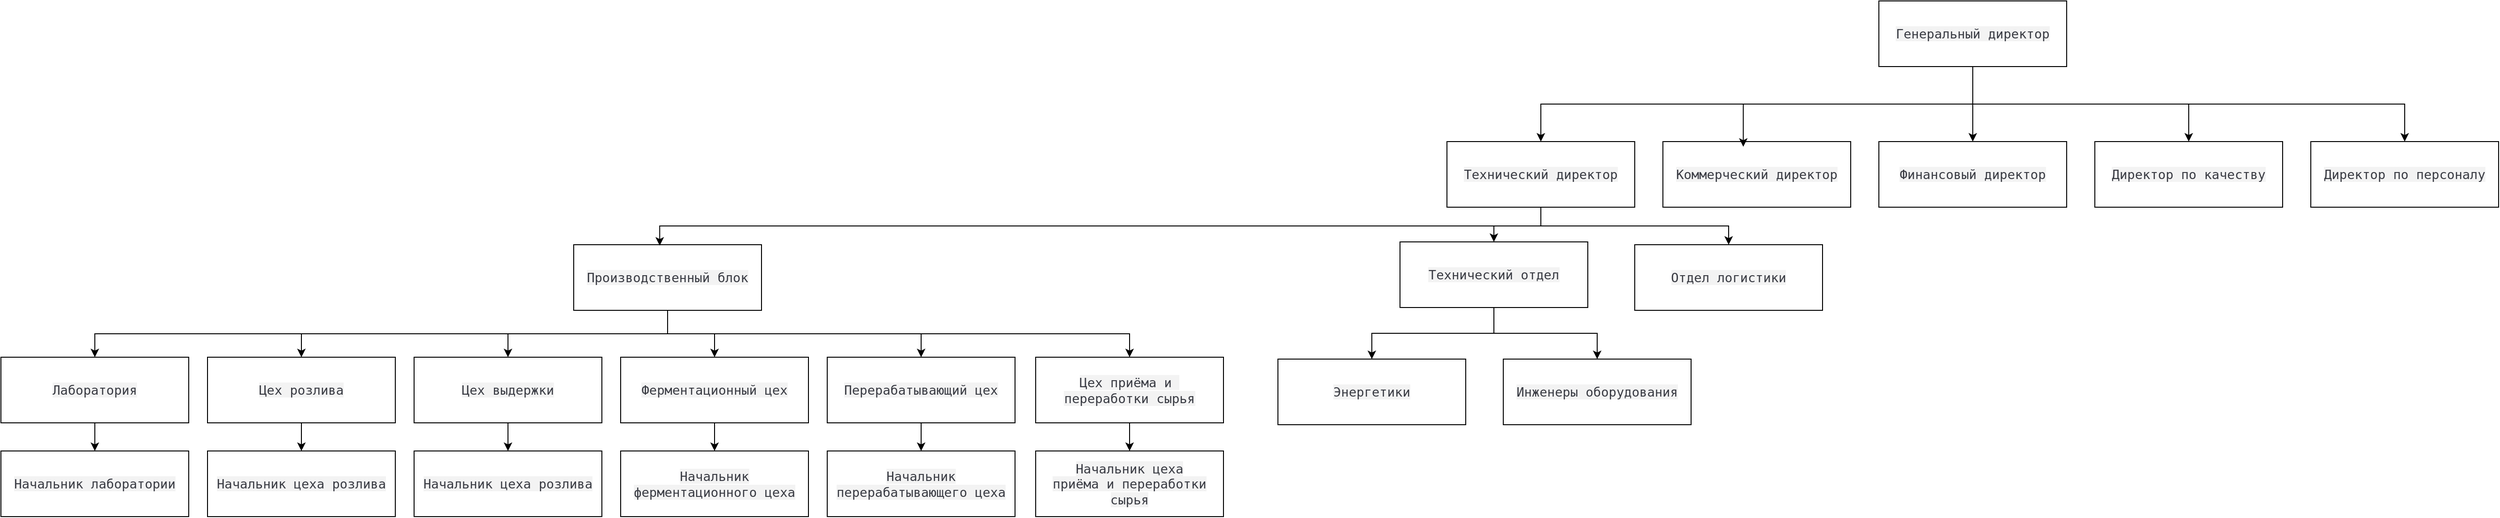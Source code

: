 <mxfile version="26.0.16">
  <diagram id="C5RBs43oDa-KdzZeNtuy" name="Page-1">
    <mxGraphModel dx="4416" dy="1330" grid="1" gridSize="10" guides="1" tooltips="1" connect="1" arrows="1" fold="1" page="1" pageScale="1" pageWidth="827" pageHeight="1169" math="0" shadow="0">
      <root>
        <mxCell id="WIyWlLk6GJQsqaUBKTNV-0" />
        <mxCell id="WIyWlLk6GJQsqaUBKTNV-1" parent="WIyWlLk6GJQsqaUBKTNV-0" />
        <mxCell id="ArthtXB-nmdLfyEw8IKO-8" style="edgeStyle=orthogonalEdgeStyle;rounded=0;orthogonalLoop=1;jettySize=auto;html=1;exitX=0.5;exitY=1;exitDx=0;exitDy=0;entryX=0.5;entryY=0;entryDx=0;entryDy=0;" parent="WIyWlLk6GJQsqaUBKTNV-1" source="ArthtXB-nmdLfyEw8IKO-1" target="ArthtXB-nmdLfyEw8IKO-4" edge="1">
          <mxGeometry relative="1" as="geometry" />
        </mxCell>
        <mxCell id="ArthtXB-nmdLfyEw8IKO-10" style="edgeStyle=orthogonalEdgeStyle;rounded=0;orthogonalLoop=1;jettySize=auto;html=1;exitX=0.5;exitY=1;exitDx=0;exitDy=0;entryX=0.5;entryY=0;entryDx=0;entryDy=0;" parent="WIyWlLk6GJQsqaUBKTNV-1" source="ArthtXB-nmdLfyEw8IKO-1" target="ArthtXB-nmdLfyEw8IKO-2" edge="1">
          <mxGeometry relative="1" as="geometry" />
        </mxCell>
        <mxCell id="ArthtXB-nmdLfyEw8IKO-11" style="edgeStyle=orthogonalEdgeStyle;rounded=0;orthogonalLoop=1;jettySize=auto;html=1;exitX=0.5;exitY=1;exitDx=0;exitDy=0;entryX=0.5;entryY=0;entryDx=0;entryDy=0;" parent="WIyWlLk6GJQsqaUBKTNV-1" source="ArthtXB-nmdLfyEw8IKO-1" target="ArthtXB-nmdLfyEw8IKO-6" edge="1">
          <mxGeometry relative="1" as="geometry" />
        </mxCell>
        <mxCell id="ArthtXB-nmdLfyEw8IKO-12" style="edgeStyle=orthogonalEdgeStyle;rounded=0;orthogonalLoop=1;jettySize=auto;html=1;exitX=0.5;exitY=1;exitDx=0;exitDy=0;entryX=0.5;entryY=0;entryDx=0;entryDy=0;" parent="WIyWlLk6GJQsqaUBKTNV-1" source="ArthtXB-nmdLfyEw8IKO-1" target="ArthtXB-nmdLfyEw8IKO-3" edge="1">
          <mxGeometry relative="1" as="geometry" />
        </mxCell>
        <mxCell id="ArthtXB-nmdLfyEw8IKO-1" value="&lt;span style=&quot;color: rgb(56, 58, 66); font-family: monospace; font-size: 13.6px; text-align: left; white-space: pre; background-color: rgb(243, 243, 243);&quot;&gt;Генеральный директор&lt;/span&gt;" style="rounded=0;whiteSpace=wrap;html=1;" parent="WIyWlLk6GJQsqaUBKTNV-1" vertex="1">
          <mxGeometry x="280" y="10" width="200" height="70" as="geometry" />
        </mxCell>
        <mxCell id="ArthtXB-nmdLfyEw8IKO-2" value="&lt;span style=&quot;color: rgb(56, 58, 66); font-family: monospace; font-size: 13.6px; text-align: left; white-space: pre; background-color: rgb(243, 243, 243);&quot;&gt;Финансовый директор&lt;/span&gt;" style="rounded=0;whiteSpace=wrap;html=1;" parent="WIyWlLk6GJQsqaUBKTNV-1" vertex="1">
          <mxGeometry x="280" y="160" width="200" height="70" as="geometry" />
        </mxCell>
        <mxCell id="ArthtXB-nmdLfyEw8IKO-3" value="&lt;span style=&quot;color: rgb(56, 58, 66); font-family: monospace; font-size: 13.6px; text-align: left; white-space: pre; background-color: rgb(243, 243, 243);&quot;&gt;Директор по персоналу&lt;/span&gt;" style="rounded=0;whiteSpace=wrap;html=1;" parent="WIyWlLk6GJQsqaUBKTNV-1" vertex="1">
          <mxGeometry x="740" y="160" width="200" height="70" as="geometry" />
        </mxCell>
        <mxCell id="ArthtXB-nmdLfyEw8IKO-17" style="edgeStyle=orthogonalEdgeStyle;rounded=0;orthogonalLoop=1;jettySize=auto;html=1;exitX=0.5;exitY=1;exitDx=0;exitDy=0;entryX=0.5;entryY=0;entryDx=0;entryDy=0;" parent="WIyWlLk6GJQsqaUBKTNV-1" source="ArthtXB-nmdLfyEw8IKO-4" target="ArthtXB-nmdLfyEw8IKO-14" edge="1">
          <mxGeometry relative="1" as="geometry" />
        </mxCell>
        <mxCell id="ArthtXB-nmdLfyEw8IKO-18" style="edgeStyle=orthogonalEdgeStyle;rounded=0;orthogonalLoop=1;jettySize=auto;html=1;exitX=0.5;exitY=1;exitDx=0;exitDy=0;entryX=0.5;entryY=0;entryDx=0;entryDy=0;" parent="WIyWlLk6GJQsqaUBKTNV-1" source="ArthtXB-nmdLfyEw8IKO-4" target="ArthtXB-nmdLfyEw8IKO-15" edge="1">
          <mxGeometry relative="1" as="geometry" />
        </mxCell>
        <mxCell id="ArthtXB-nmdLfyEw8IKO-4" value="&lt;span style=&quot;color: rgb(56, 58, 66); font-family: monospace; font-size: 13.6px; text-align: left; white-space: pre; background-color: rgb(243, 243, 243);&quot;&gt;Технический директор&lt;/span&gt;" style="rounded=0;whiteSpace=wrap;html=1;" parent="WIyWlLk6GJQsqaUBKTNV-1" vertex="1">
          <mxGeometry x="-180" y="160" width="200" height="70" as="geometry" />
        </mxCell>
        <mxCell id="ArthtXB-nmdLfyEw8IKO-5" value="&lt;span style=&quot;color: rgb(56, 58, 66); font-family: monospace; font-size: 13.6px; text-align: left; white-space: pre; background-color: rgb(243, 243, 243);&quot;&gt;Коммерческий директор&lt;/span&gt;" style="rounded=0;whiteSpace=wrap;html=1;" parent="WIyWlLk6GJQsqaUBKTNV-1" vertex="1">
          <mxGeometry x="50" y="160" width="200" height="70" as="geometry" />
        </mxCell>
        <mxCell id="ArthtXB-nmdLfyEw8IKO-6" value="&lt;span style=&quot;color: rgb(56, 58, 66); font-family: monospace; font-size: 13.6px; text-align: left; white-space: pre; background-color: rgb(243, 243, 243);&quot;&gt;Директор по качеству&lt;/span&gt;" style="rounded=0;whiteSpace=wrap;html=1;" parent="WIyWlLk6GJQsqaUBKTNV-1" vertex="1">
          <mxGeometry x="510" y="160" width="200" height="70" as="geometry" />
        </mxCell>
        <mxCell id="ArthtXB-nmdLfyEw8IKO-9" style="edgeStyle=orthogonalEdgeStyle;rounded=0;orthogonalLoop=1;jettySize=auto;html=1;exitX=0.5;exitY=1;exitDx=0;exitDy=0;entryX=0.428;entryY=0.079;entryDx=0;entryDy=0;entryPerimeter=0;" parent="WIyWlLk6GJQsqaUBKTNV-1" source="ArthtXB-nmdLfyEw8IKO-1" target="ArthtXB-nmdLfyEw8IKO-5" edge="1">
          <mxGeometry relative="1" as="geometry" />
        </mxCell>
        <mxCell id="saYV_mYmNR2zkB4CytYl-5" style="edgeStyle=orthogonalEdgeStyle;rounded=0;orthogonalLoop=1;jettySize=auto;html=1;exitX=0.5;exitY=1;exitDx=0;exitDy=0;entryX=0.5;entryY=0;entryDx=0;entryDy=0;" parent="WIyWlLk6GJQsqaUBKTNV-1" source="ArthtXB-nmdLfyEw8IKO-13" target="ArthtXB-nmdLfyEw8IKO-23" edge="1">
          <mxGeometry relative="1" as="geometry" />
        </mxCell>
        <mxCell id="saYV_mYmNR2zkB4CytYl-6" style="edgeStyle=orthogonalEdgeStyle;rounded=0;orthogonalLoop=1;jettySize=auto;html=1;exitX=0.5;exitY=1;exitDx=0;exitDy=0;entryX=0.5;entryY=0;entryDx=0;entryDy=0;" parent="WIyWlLk6GJQsqaUBKTNV-1" source="ArthtXB-nmdLfyEw8IKO-13" target="ArthtXB-nmdLfyEw8IKO-22" edge="1">
          <mxGeometry relative="1" as="geometry" />
        </mxCell>
        <mxCell id="saYV_mYmNR2zkB4CytYl-7" style="edgeStyle=orthogonalEdgeStyle;rounded=0;orthogonalLoop=1;jettySize=auto;html=1;exitX=0.5;exitY=1;exitDx=0;exitDy=0;entryX=0.5;entryY=0;entryDx=0;entryDy=0;" parent="WIyWlLk6GJQsqaUBKTNV-1" source="ArthtXB-nmdLfyEw8IKO-13" target="ArthtXB-nmdLfyEw8IKO-21" edge="1">
          <mxGeometry relative="1" as="geometry" />
        </mxCell>
        <mxCell id="saYV_mYmNR2zkB4CytYl-8" style="edgeStyle=orthogonalEdgeStyle;rounded=0;orthogonalLoop=1;jettySize=auto;html=1;exitX=0.5;exitY=1;exitDx=0;exitDy=0;entryX=0.5;entryY=0;entryDx=0;entryDy=0;" parent="WIyWlLk6GJQsqaUBKTNV-1" source="ArthtXB-nmdLfyEw8IKO-13" target="ArthtXB-nmdLfyEw8IKO-20" edge="1">
          <mxGeometry relative="1" as="geometry" />
        </mxCell>
        <mxCell id="saYV_mYmNR2zkB4CytYl-9" style="edgeStyle=orthogonalEdgeStyle;rounded=0;orthogonalLoop=1;jettySize=auto;html=1;exitX=0.5;exitY=1;exitDx=0;exitDy=0;entryX=0.5;entryY=0;entryDx=0;entryDy=0;" parent="WIyWlLk6GJQsqaUBKTNV-1" source="ArthtXB-nmdLfyEw8IKO-13" target="ArthtXB-nmdLfyEw8IKO-24" edge="1">
          <mxGeometry relative="1" as="geometry" />
        </mxCell>
        <mxCell id="saYV_mYmNR2zkB4CytYl-10" style="edgeStyle=orthogonalEdgeStyle;rounded=0;orthogonalLoop=1;jettySize=auto;html=1;exitX=0.5;exitY=1;exitDx=0;exitDy=0;entryX=0.5;entryY=0;entryDx=0;entryDy=0;" parent="WIyWlLk6GJQsqaUBKTNV-1" source="ArthtXB-nmdLfyEw8IKO-13" target="ArthtXB-nmdLfyEw8IKO-25" edge="1">
          <mxGeometry relative="1" as="geometry" />
        </mxCell>
        <mxCell id="ArthtXB-nmdLfyEw8IKO-13" value="&lt;span style=&quot;color: rgb(56, 58, 66); font-family: monospace; font-size: 13.6px; text-align: left; white-space: pre; background-color: rgb(243, 243, 243);&quot;&gt;Производственный блок&lt;/span&gt;" style="rounded=0;whiteSpace=wrap;html=1;" parent="WIyWlLk6GJQsqaUBKTNV-1" vertex="1">
          <mxGeometry x="-1110" y="270" width="200" height="70" as="geometry" />
        </mxCell>
        <mxCell id="saYV_mYmNR2zkB4CytYl-11" style="edgeStyle=orthogonalEdgeStyle;rounded=0;orthogonalLoop=1;jettySize=auto;html=1;exitX=0.5;exitY=1;exitDx=0;exitDy=0;entryX=0.5;entryY=0;entryDx=0;entryDy=0;" parent="WIyWlLk6GJQsqaUBKTNV-1" source="ArthtXB-nmdLfyEw8IKO-14" target="ArthtXB-nmdLfyEw8IKO-31" edge="1">
          <mxGeometry relative="1" as="geometry" />
        </mxCell>
        <mxCell id="saYV_mYmNR2zkB4CytYl-12" style="edgeStyle=orthogonalEdgeStyle;rounded=0;orthogonalLoop=1;jettySize=auto;html=1;exitX=0.5;exitY=1;exitDx=0;exitDy=0;entryX=0.5;entryY=0;entryDx=0;entryDy=0;" parent="WIyWlLk6GJQsqaUBKTNV-1" source="ArthtXB-nmdLfyEw8IKO-14" target="ArthtXB-nmdLfyEw8IKO-19" edge="1">
          <mxGeometry relative="1" as="geometry" />
        </mxCell>
        <mxCell id="ArthtXB-nmdLfyEw8IKO-14" value="&lt;span style=&quot;color: rgb(56, 58, 66); font-family: monospace; font-size: 13.6px; text-align: left; white-space: pre; background-color: rgb(243, 243, 243);&quot;&gt;Технический отдел&lt;/span&gt;" style="rounded=0;whiteSpace=wrap;html=1;" parent="WIyWlLk6GJQsqaUBKTNV-1" vertex="1">
          <mxGeometry x="-230" y="267" width="200" height="70" as="geometry" />
        </mxCell>
        <mxCell id="ArthtXB-nmdLfyEw8IKO-15" value="&lt;span style=&quot;color: rgb(56, 58, 66); font-family: monospace; font-size: 13.6px; text-align: left; white-space: pre; background-color: rgb(243, 243, 243);&quot;&gt;Отдел логистики&lt;/span&gt;" style="rounded=0;whiteSpace=wrap;html=1;" parent="WIyWlLk6GJQsqaUBKTNV-1" vertex="1">
          <mxGeometry x="20" y="270" width="200" height="70" as="geometry" />
        </mxCell>
        <mxCell id="ArthtXB-nmdLfyEw8IKO-16" style="edgeStyle=orthogonalEdgeStyle;rounded=0;orthogonalLoop=1;jettySize=auto;html=1;exitX=0.5;exitY=1;exitDx=0;exitDy=0;entryX=0.458;entryY=0.014;entryDx=0;entryDy=0;entryPerimeter=0;" parent="WIyWlLk6GJQsqaUBKTNV-1" source="ArthtXB-nmdLfyEw8IKO-4" target="ArthtXB-nmdLfyEw8IKO-13" edge="1">
          <mxGeometry relative="1" as="geometry" />
        </mxCell>
        <mxCell id="ArthtXB-nmdLfyEw8IKO-19" value="&lt;span style=&quot;color: rgb(56, 58, 66); font-family: monospace; font-size: 13.6px; text-align: left; white-space: pre; background-color: rgb(243, 243, 243);&quot;&gt;Инженеры оборудования&lt;/span&gt;" style="rounded=0;whiteSpace=wrap;html=1;" parent="WIyWlLk6GJQsqaUBKTNV-1" vertex="1">
          <mxGeometry x="-120" y="392" width="200" height="70" as="geometry" />
        </mxCell>
        <mxCell id="t9bT6KwYIOBtcBQWX6j7-2" style="edgeStyle=orthogonalEdgeStyle;rounded=0;orthogonalLoop=1;jettySize=auto;html=1;exitX=0.5;exitY=1;exitDx=0;exitDy=0;entryX=0.5;entryY=0;entryDx=0;entryDy=0;" edge="1" parent="WIyWlLk6GJQsqaUBKTNV-1" source="ArthtXB-nmdLfyEw8IKO-20" target="saYV_mYmNR2zkB4CytYl-19">
          <mxGeometry relative="1" as="geometry" />
        </mxCell>
        <mxCell id="ArthtXB-nmdLfyEw8IKO-20" value="&lt;span style=&quot;color: rgb(56, 58, 66); font-family: monospace; font-size: 13.6px; text-align: left; white-space: pre; background-color: rgb(243, 243, 243);&quot;&gt;Цех выдержки&lt;/span&gt;" style="rounded=0;whiteSpace=wrap;html=1;" parent="WIyWlLk6GJQsqaUBKTNV-1" vertex="1">
          <mxGeometry x="-1280" y="390" width="200" height="70" as="geometry" />
        </mxCell>
        <mxCell id="t9bT6KwYIOBtcBQWX6j7-3" style="edgeStyle=orthogonalEdgeStyle;rounded=0;orthogonalLoop=1;jettySize=auto;html=1;exitX=0.5;exitY=1;exitDx=0;exitDy=0;entryX=0.5;entryY=0;entryDx=0;entryDy=0;" edge="1" parent="WIyWlLk6GJQsqaUBKTNV-1" source="ArthtXB-nmdLfyEw8IKO-21" target="saYV_mYmNR2zkB4CytYl-21">
          <mxGeometry relative="1" as="geometry" />
        </mxCell>
        <mxCell id="ArthtXB-nmdLfyEw8IKO-21" value="&lt;span style=&quot;color: rgb(56, 58, 66); font-family: monospace; font-size: 13.6px; text-align: left; white-space: pre; background-color: rgb(243, 243, 243);&quot;&gt;Ферментационный цех&lt;/span&gt;" style="rounded=0;whiteSpace=wrap;html=1;" parent="WIyWlLk6GJQsqaUBKTNV-1" vertex="1">
          <mxGeometry x="-1060" y="390" width="200" height="70" as="geometry" />
        </mxCell>
        <mxCell id="t9bT6KwYIOBtcBQWX6j7-5" style="edgeStyle=orthogonalEdgeStyle;rounded=0;orthogonalLoop=1;jettySize=auto;html=1;exitX=0.5;exitY=1;exitDx=0;exitDy=0;entryX=0.5;entryY=0;entryDx=0;entryDy=0;" edge="1" parent="WIyWlLk6GJQsqaUBKTNV-1" source="ArthtXB-nmdLfyEw8IKO-23" target="saYV_mYmNR2zkB4CytYl-23">
          <mxGeometry relative="1" as="geometry" />
        </mxCell>
        <mxCell id="ArthtXB-nmdLfyEw8IKO-23" value="&lt;span style=&quot;color: rgb(56, 58, 66); font-family: monospace; font-size: 13.6px; text-align: left; white-space: pre; background-color: rgb(243, 243, 243);&quot;&gt;Цех приёма и &lt;br/&gt;переработки сырья&lt;/span&gt;" style="rounded=0;whiteSpace=wrap;html=1;" parent="WIyWlLk6GJQsqaUBKTNV-1" vertex="1">
          <mxGeometry x="-618" y="390" width="200" height="70" as="geometry" />
        </mxCell>
        <mxCell id="t9bT6KwYIOBtcBQWX6j7-1" style="edgeStyle=orthogonalEdgeStyle;rounded=0;orthogonalLoop=1;jettySize=auto;html=1;exitX=0.5;exitY=1;exitDx=0;exitDy=0;entryX=0.5;entryY=0;entryDx=0;entryDy=0;" edge="1" parent="WIyWlLk6GJQsqaUBKTNV-1" source="ArthtXB-nmdLfyEw8IKO-24" target="saYV_mYmNR2zkB4CytYl-17">
          <mxGeometry relative="1" as="geometry" />
        </mxCell>
        <mxCell id="ArthtXB-nmdLfyEw8IKO-24" value="&lt;span style=&quot;color: rgb(56, 58, 66); font-family: monospace; font-size: 13.6px; text-align: left; white-space: pre; background-color: rgb(243, 243, 243);&quot;&gt;Цех розлива&lt;/span&gt;" style="rounded=0;whiteSpace=wrap;html=1;" parent="WIyWlLk6GJQsqaUBKTNV-1" vertex="1">
          <mxGeometry x="-1500" y="390" width="200" height="70" as="geometry" />
        </mxCell>
        <mxCell id="t9bT6KwYIOBtcBQWX6j7-0" style="edgeStyle=orthogonalEdgeStyle;rounded=0;orthogonalLoop=1;jettySize=auto;html=1;exitX=0.5;exitY=1;exitDx=0;exitDy=0;entryX=0.5;entryY=0;entryDx=0;entryDy=0;" edge="1" parent="WIyWlLk6GJQsqaUBKTNV-1" source="ArthtXB-nmdLfyEw8IKO-25" target="saYV_mYmNR2zkB4CytYl-15">
          <mxGeometry relative="1" as="geometry" />
        </mxCell>
        <mxCell id="ArthtXB-nmdLfyEw8IKO-25" value="&lt;span style=&quot;color: rgb(56, 58, 66); font-family: monospace; font-size: 13.6px; text-align: left; white-space: pre; background-color: rgb(243, 243, 243);&quot;&gt;Лаборатория&lt;/span&gt;" style="rounded=0;whiteSpace=wrap;html=1;" parent="WIyWlLk6GJQsqaUBKTNV-1" vertex="1">
          <mxGeometry x="-1720" y="390" width="200" height="70" as="geometry" />
        </mxCell>
        <mxCell id="ArthtXB-nmdLfyEw8IKO-31" value="&lt;span style=&quot;color: rgb(56, 58, 66); font-family: monospace; font-size: 13.6px; text-align: left; white-space: pre; background-color: rgb(243, 243, 243);&quot;&gt;Энергетики&lt;/span&gt;" style="rounded=0;whiteSpace=wrap;html=1;" parent="WIyWlLk6GJQsqaUBKTNV-1" vertex="1">
          <mxGeometry x="-360" y="392" width="200" height="70" as="geometry" />
        </mxCell>
        <mxCell id="t9bT6KwYIOBtcBQWX6j7-4" style="edgeStyle=orthogonalEdgeStyle;rounded=0;orthogonalLoop=1;jettySize=auto;html=1;exitX=0.5;exitY=1;exitDx=0;exitDy=0;entryX=0.5;entryY=0;entryDx=0;entryDy=0;" edge="1" parent="WIyWlLk6GJQsqaUBKTNV-1" source="ArthtXB-nmdLfyEw8IKO-22" target="saYV_mYmNR2zkB4CytYl-22">
          <mxGeometry relative="1" as="geometry" />
        </mxCell>
        <mxCell id="ArthtXB-nmdLfyEw8IKO-22" value="&lt;span style=&quot;color: rgb(56, 58, 66); font-family: monospace; font-size: 13.6px; text-align: left; white-space: pre; background-color: rgb(243, 243, 243);&quot;&gt;Перерабатывающий цех&lt;/span&gt;" style="rounded=0;whiteSpace=wrap;html=1;" parent="WIyWlLk6GJQsqaUBKTNV-1" vertex="1">
          <mxGeometry x="-840" y="390" width="200" height="70" as="geometry" />
        </mxCell>
        <mxCell id="saYV_mYmNR2zkB4CytYl-15" value="&lt;span style=&quot;color: rgb(56, 58, 66); font-family: monospace; font-size: 13.6px; text-align: left; white-space: pre; background-color: rgb(243, 243, 243);&quot;&gt;Начальник лаборатории&lt;/span&gt;" style="rounded=0;whiteSpace=wrap;html=1;" parent="WIyWlLk6GJQsqaUBKTNV-1" vertex="1">
          <mxGeometry x="-1720" y="490" width="200" height="70" as="geometry" />
        </mxCell>
        <mxCell id="saYV_mYmNR2zkB4CytYl-17" value="&lt;span style=&quot;color: rgb(56, 58, 66); font-family: monospace; font-size: 13.6px; text-align: left; white-space: pre; background-color: rgb(243, 243, 243);&quot;&gt;Начальник цеха розлива&lt;/span&gt;" style="rounded=0;whiteSpace=wrap;html=1;" parent="WIyWlLk6GJQsqaUBKTNV-1" vertex="1">
          <mxGeometry x="-1500" y="490" width="200" height="70" as="geometry" />
        </mxCell>
        <mxCell id="saYV_mYmNR2zkB4CytYl-19" value="&lt;span style=&quot;color: rgb(56, 58, 66); font-family: monospace; font-size: 13.6px; text-align: left; white-space: pre; background-color: rgb(243, 243, 243);&quot;&gt;Начальник цеха розлива&lt;/span&gt;" style="rounded=0;whiteSpace=wrap;html=1;" parent="WIyWlLk6GJQsqaUBKTNV-1" vertex="1">
          <mxGeometry x="-1280" y="490" width="200" height="70" as="geometry" />
        </mxCell>
        <mxCell id="saYV_mYmNR2zkB4CytYl-21" value="&lt;span style=&quot;color: rgb(56, 58, 66); font-family: monospace; font-size: 13.6px; text-align: left; white-space: pre; background-color: rgb(243, 243, 243);&quot;&gt;Начальник&lt;/span&gt;&lt;div&gt;&lt;span style=&quot;color: rgb(56, 58, 66); font-family: monospace; font-size: 13.6px; text-align: left; white-space: pre; background-color: rgb(243, 243, 243);&quot;&gt;ферментационного&lt;/span&gt;&lt;span style=&quot;background-color: light-dark(rgb(243, 243, 243), rgb(28, 28, 28)); color: light-dark(rgb(56, 58, 66), rgb(185, 187, 194)); font-family: monospace; font-size: 13.6px; text-align: left; white-space: pre;&quot;&gt; цеха&lt;/span&gt;&lt;/div&gt;" style="rounded=0;whiteSpace=wrap;html=1;" parent="WIyWlLk6GJQsqaUBKTNV-1" vertex="1">
          <mxGeometry x="-1060" y="490" width="200" height="70" as="geometry" />
        </mxCell>
        <mxCell id="saYV_mYmNR2zkB4CytYl-22" value="&lt;span style=&quot;color: rgb(56, 58, 66); font-family: monospace; font-size: 13.6px; text-align: left; white-space: pre; background-color: rgb(243, 243, 243);&quot;&gt;Начальник&lt;/span&gt;&lt;div&gt;&lt;span style=&quot;color: rgb(56, 58, 66); font-family: monospace; font-size: 13.6px; text-align: left; white-space: pre; background-color: rgb(243, 243, 243);&quot;&gt;перерабатывающего цеха&lt;/span&gt;&lt;/div&gt;" style="rounded=0;whiteSpace=wrap;html=1;" parent="WIyWlLk6GJQsqaUBKTNV-1" vertex="1">
          <mxGeometry x="-840" y="490" width="200" height="70" as="geometry" />
        </mxCell>
        <mxCell id="saYV_mYmNR2zkB4CytYl-23" value="&lt;span style=&quot;color: rgb(56, 58, 66); font-family: monospace; font-size: 13.6px; text-align: left; white-space: pre; background-color: rgb(243, 243, 243);&quot;&gt;Начальник цеха&lt;/span&gt;&lt;div&gt;&lt;span style=&quot;color: rgb(56, 58, 66); font-family: monospace; font-size: 13.6px; text-align: left; white-space: pre; background-color: rgb(243, 243, 243);&quot;&gt;приёма и переработки&lt;/span&gt;&lt;/div&gt;&lt;div&gt;&lt;span style=&quot;color: rgb(56, 58, 66); font-family: monospace; font-size: 13.6px; text-align: left; white-space: pre; background-color: rgb(243, 243, 243);&quot;&gt;сырья&lt;/span&gt;&lt;/div&gt;" style="rounded=0;whiteSpace=wrap;html=1;" parent="WIyWlLk6GJQsqaUBKTNV-1" vertex="1">
          <mxGeometry x="-618" y="490" width="200" height="70" as="geometry" />
        </mxCell>
      </root>
    </mxGraphModel>
  </diagram>
</mxfile>
